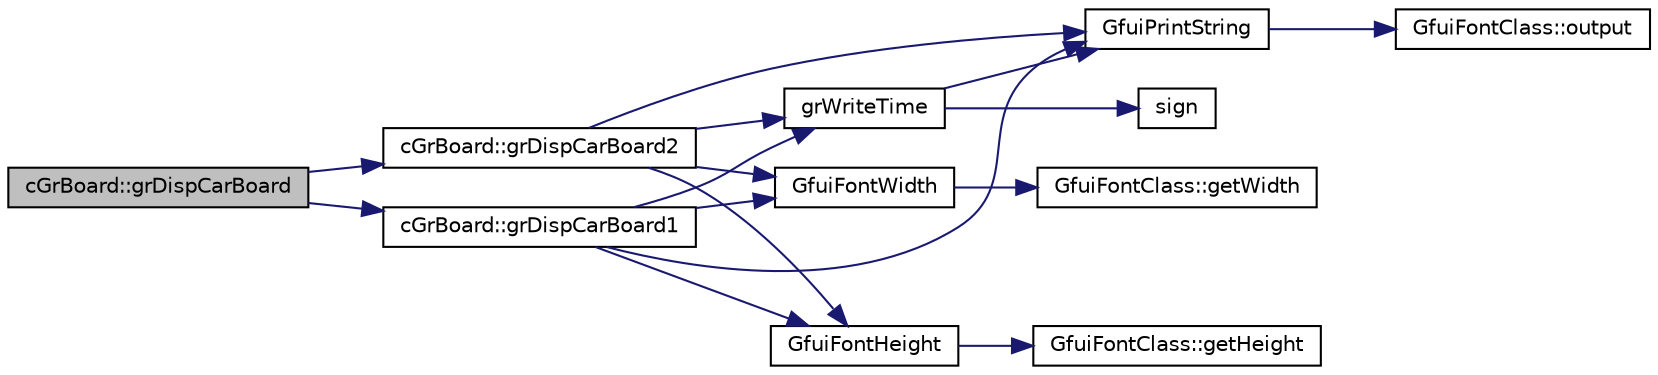 digraph "cGrBoard::grDispCarBoard"
{
  edge [fontname="Helvetica",fontsize="10",labelfontname="Helvetica",labelfontsize="10"];
  node [fontname="Helvetica",fontsize="10",shape=record];
  rankdir="LR";
  Node1 [label="cGrBoard::grDispCarBoard",height=0.2,width=0.4,color="black", fillcolor="grey75", style="filled", fontcolor="black"];
  Node1 -> Node2 [color="midnightblue",fontsize="10",style="solid",fontname="Helvetica"];
  Node2 [label="cGrBoard::grDispCarBoard1",height=0.2,width=0.4,color="black", fillcolor="white", style="filled",URL="$classc_gr_board.html#aa84a6fa6cb24731ad2f8b092bb9b9fe2"];
  Node2 -> Node3 [color="midnightblue",fontsize="10",style="solid",fontname="Helvetica"];
  Node3 [label="GfuiFontHeight",height=0.2,width=0.4,color="black", fillcolor="white", style="filled",URL="$guiobject_8cpp.html#a16c9a8131f2fa3e3ccabac1965c8666a"];
  Node3 -> Node4 [color="midnightblue",fontsize="10",style="solid",fontname="Helvetica"];
  Node4 [label="GfuiFontClass::getHeight",height=0.2,width=0.4,color="black", fillcolor="white", style="filled",URL="$class_gfui_font_class.html#af7a8622b16d9d8321fa6bcf5a23352a9"];
  Node2 -> Node5 [color="midnightblue",fontsize="10",style="solid",fontname="Helvetica"];
  Node5 [label="GfuiFontWidth",height=0.2,width=0.4,color="black", fillcolor="white", style="filled",URL="$guiobject_8cpp.html#a2ed095a2e38690deeb352913bac1024f"];
  Node5 -> Node6 [color="midnightblue",fontsize="10",style="solid",fontname="Helvetica"];
  Node6 [label="GfuiFontClass::getWidth",height=0.2,width=0.4,color="black", fillcolor="white", style="filled",URL="$class_gfui_font_class.html#a96fb79e144b166ac018613a77795b7d0"];
  Node2 -> Node7 [color="midnightblue",fontsize="10",style="solid",fontname="Helvetica"];
  Node7 [label="GfuiPrintString",height=0.2,width=0.4,color="black", fillcolor="white", style="filled",URL="$guiobject_8cpp.html#ab226e79d87e26e9dca9107ab57056d4b"];
  Node7 -> Node8 [color="midnightblue",fontsize="10",style="solid",fontname="Helvetica"];
  Node8 [label="GfuiFontClass::output",height=0.2,width=0.4,color="black", fillcolor="white", style="filled",URL="$class_gfui_font_class.html#a91ad2c90518edd347ebed44797b39b11"];
  Node2 -> Node9 [color="midnightblue",fontsize="10",style="solid",fontname="Helvetica"];
  Node9 [label="grWriteTime",height=0.2,width=0.4,color="black", fillcolor="white", style="filled",URL="$grutil_8cpp.html#a986ca3c6164c1e2cbb9f9041aba7afd0"];
  Node9 -> Node10 [color="midnightblue",fontsize="10",style="solid",fontname="Helvetica"];
  Node10 [label="sign",height=0.2,width=0.4,color="black", fillcolor="white", style="filled",URL="$_math_functions_8h.html#a96c13b7e2b0a7c169ee21ca9d5597a2d"];
  Node9 -> Node7 [color="midnightblue",fontsize="10",style="solid",fontname="Helvetica"];
  Node1 -> Node11 [color="midnightblue",fontsize="10",style="solid",fontname="Helvetica"];
  Node11 [label="cGrBoard::grDispCarBoard2",height=0.2,width=0.4,color="black", fillcolor="white", style="filled",URL="$classc_gr_board.html#a6b08192e4b9bbc1225c2fac6dd21f35b"];
  Node11 -> Node3 [color="midnightblue",fontsize="10",style="solid",fontname="Helvetica"];
  Node11 -> Node5 [color="midnightblue",fontsize="10",style="solid",fontname="Helvetica"];
  Node11 -> Node7 [color="midnightblue",fontsize="10",style="solid",fontname="Helvetica"];
  Node11 -> Node9 [color="midnightblue",fontsize="10",style="solid",fontname="Helvetica"];
}
